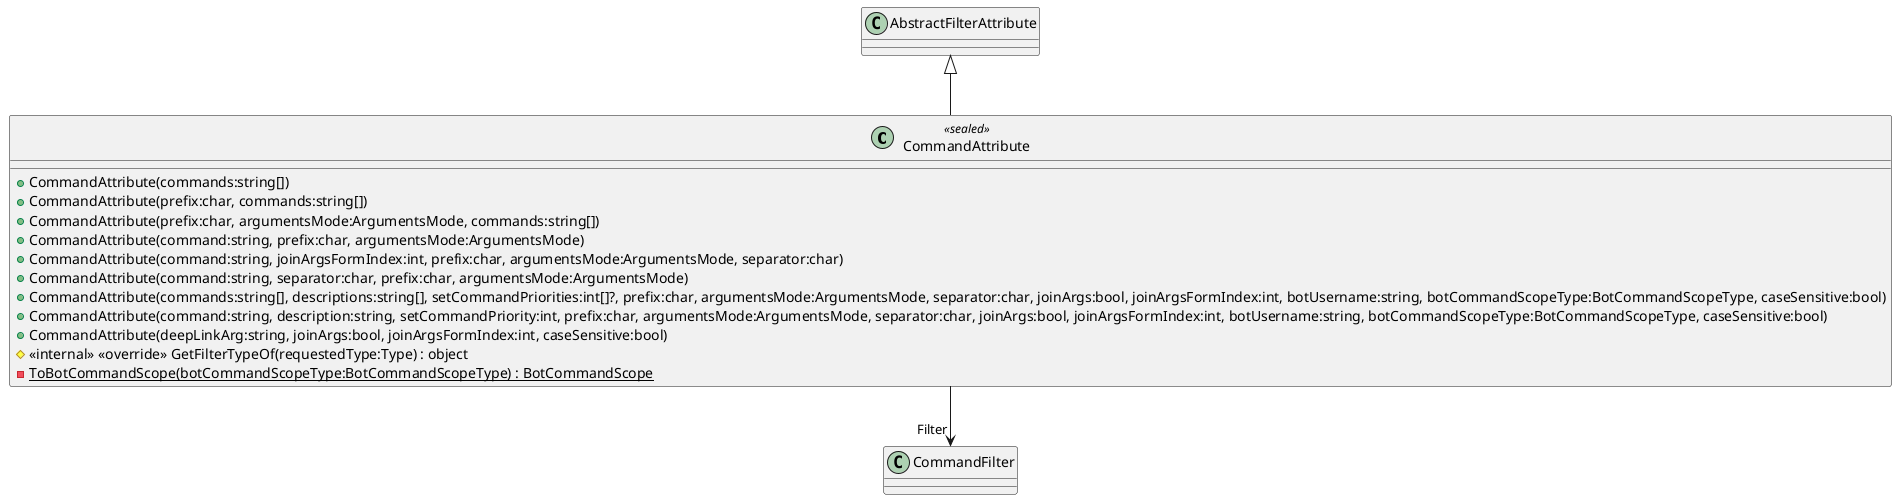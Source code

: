 @startuml
class CommandAttribute <<sealed>> {
    + CommandAttribute(commands:string[])
    + CommandAttribute(prefix:char, commands:string[])
    + CommandAttribute(prefix:char, argumentsMode:ArgumentsMode, commands:string[])
    + CommandAttribute(command:string, prefix:char, argumentsMode:ArgumentsMode)
    + CommandAttribute(command:string, joinArgsFormIndex:int, prefix:char, argumentsMode:ArgumentsMode, separator:char)
    + CommandAttribute(command:string, separator:char, prefix:char, argumentsMode:ArgumentsMode)
    + CommandAttribute(commands:string[], descriptions:string[], setCommandPriorities:int[]?, prefix:char, argumentsMode:ArgumentsMode, separator:char, joinArgs:bool, joinArgsFormIndex:int, botUsername:string, botCommandScopeType:BotCommandScopeType, caseSensitive:bool)
    + CommandAttribute(command:string, description:string, setCommandPriority:int, prefix:char, argumentsMode:ArgumentsMode, separator:char, joinArgs:bool, joinArgsFormIndex:int, botUsername:string, botCommandScopeType:BotCommandScopeType, caseSensitive:bool)
    + CommandAttribute(deepLinkArg:string, joinArgs:bool, joinArgsFormIndex:int, caseSensitive:bool)
    # <<internal>> <<override>> GetFilterTypeOf(requestedType:Type) : object
    - {static} ToBotCommandScope(botCommandScopeType:BotCommandScopeType) : BotCommandScope
}
AbstractFilterAttribute <|-- CommandAttribute
CommandAttribute --> "Filter" CommandFilter
@enduml

